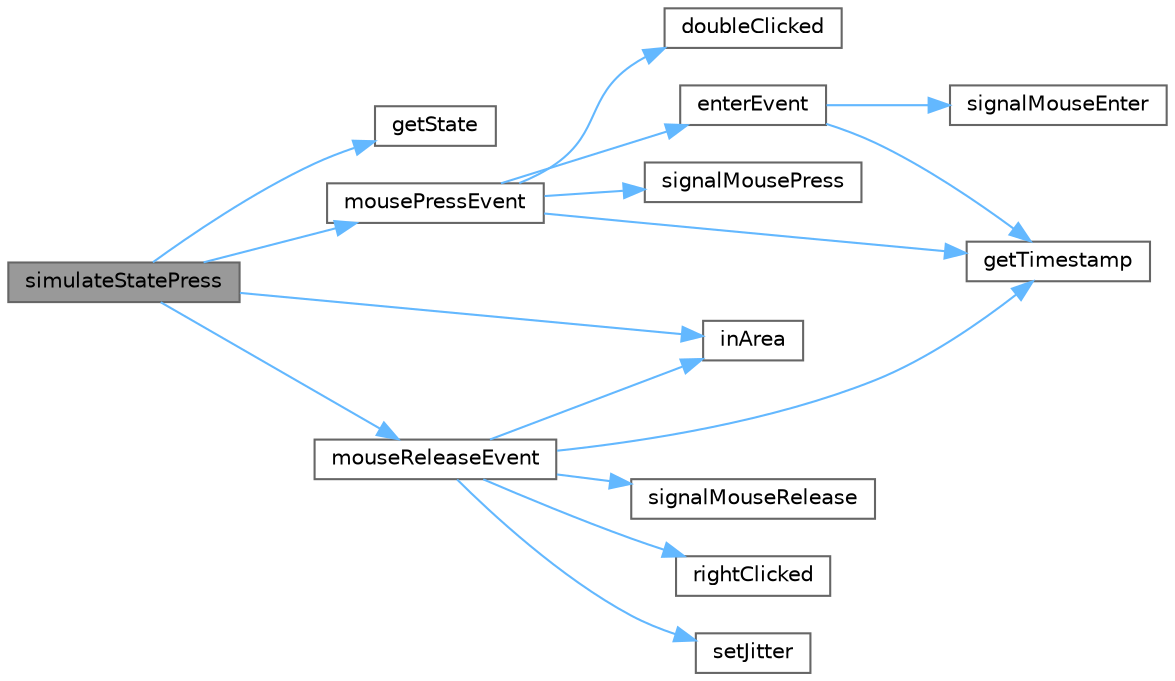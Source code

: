 digraph "simulateStatePress"
{
 // LATEX_PDF_SIZE
  bgcolor="transparent";
  edge [fontname=Helvetica,fontsize=10,labelfontname=Helvetica,labelfontsize=10];
  node [fontname=Helvetica,fontsize=10,shape=box,height=0.2,width=0.4];
  rankdir="LR";
  Node1 [id="Node000001",label="simulateStatePress",height=0.2,width=0.4,color="gray40", fillcolor="grey60", style="filled", fontcolor="black",tooltip="模拟按下状态"];
  Node1 -> Node2 [id="edge1_Node000001_Node000002",color="steelblue1",style="solid",tooltip=" "];
  Node2 [id="Node000002",label="getState",height=0.2,width=0.4,color="grey40", fillcolor="white", style="filled",URL="$class_interactive_button_base.html#a08078bc1b235f535287ad0bcb16d7dad",tooltip="获取按钮状态"];
  Node1 -> Node3 [id="edge2_Node000001_Node000003",color="steelblue1",style="solid",tooltip=" "];
  Node3 [id="Node000003",label="inArea",height=0.2,width=0.4,color="grey40", fillcolor="white", style="filled",URL="$class_interactive_button_base.html#ae688d02b7d117fdedb8261b7b78e7ed4",tooltip="判断点是否在按钮区域内"];
  Node1 -> Node4 [id="edge3_Node000001_Node000004",color="steelblue1",style="solid",tooltip=" "];
  Node4 [id="Node000004",label="mousePressEvent",height=0.2,width=0.4,color="grey40", fillcolor="white", style="filled",URL="$class_interactive_button_base.html#a7523c71b2bf60975302287ec8923f80e",tooltip="鼠标按下事件"];
  Node4 -> Node5 [id="edge4_Node000004_Node000005",color="steelblue1",style="solid",tooltip=" "];
  Node5 [id="Node000005",label="doubleClicked",height=0.2,width=0.4,color="grey40", fillcolor="white", style="filled",URL="$class_interactive_button_base.html#ac788a1e254cb7f54fb21e3648d929f39",tooltip="双击事件"];
  Node4 -> Node6 [id="edge5_Node000004_Node000006",color="steelblue1",style="solid",tooltip=" "];
  Node6 [id="Node000006",label="enterEvent",height=0.2,width=0.4,color="grey40", fillcolor="white", style="filled",URL="$class_interactive_button_base.html#ae30868492e047dc485c73e92d33a0b1d",tooltip="鼠标进入事件"];
  Node6 -> Node7 [id="edge6_Node000006_Node000007",color="steelblue1",style="solid",tooltip=" "];
  Node7 [id="Node000007",label="getTimestamp",height=0.2,width=0.4,color="grey40", fillcolor="white", style="filled",URL="$class_interactive_button_base.html#ac736b96b79fa9899eda7c580f430325c",tooltip="获取现行时间戳，13位，精确到毫秒"];
  Node6 -> Node8 [id="edge7_Node000006_Node000008",color="steelblue1",style="solid",tooltip=" "];
  Node8 [id="Node000008",label="signalMouseEnter",height=0.2,width=0.4,color="grey40", fillcolor="white", style="filled",URL="$class_interactive_button_base.html#a6fba9534db8d777139949b6270cf665a",tooltip="鼠标进入"];
  Node4 -> Node7 [id="edge8_Node000004_Node000007",color="steelblue1",style="solid",tooltip=" "];
  Node4 -> Node9 [id="edge9_Node000004_Node000009",color="steelblue1",style="solid",tooltip=" "];
  Node9 [id="Node000009",label="signalMousePress",height=0.2,width=0.4,color="grey40", fillcolor="white", style="filled",URL="$class_interactive_button_base.html#afc357778fbd3190014dc87338d6e5916",tooltip="鼠标按下"];
  Node1 -> Node10 [id="edge10_Node000001_Node000010",color="steelblue1",style="solid",tooltip=" "];
  Node10 [id="Node000010",label="mouseReleaseEvent",height=0.2,width=0.4,color="grey40", fillcolor="white", style="filled",URL="$class_interactive_button_base.html#a2de3e1806dc8e5d659fc1f35545a5b87",tooltip="鼠标松开事件"];
  Node10 -> Node7 [id="edge11_Node000010_Node000007",color="steelblue1",style="solid",tooltip=" "];
  Node10 -> Node3 [id="edge12_Node000010_Node000003",color="steelblue1",style="solid",tooltip=" "];
  Node10 -> Node11 [id="edge13_Node000010_Node000011",color="steelblue1",style="solid",tooltip=" "];
  Node11 [id="Node000011",label="rightClicked",height=0.2,width=0.4,color="grey40", fillcolor="white", style="filled",URL="$class_interactive_button_base.html#ac848ddf0c5fee7b7fde8f1adade10853",tooltip="右键点击事件"];
  Node10 -> Node12 [id="edge14_Node000010_Node000012",color="steelblue1",style="solid",tooltip=" "];
  Node12 [id="Node000012",label="setJitter",height=0.2,width=0.4,color="grey40", fillcolor="white", style="filled",URL="$class_interactive_button_base.html#a758eda9dfa00628680985d03a7694192",tooltip="设置抖动动画"];
  Node10 -> Node13 [id="edge15_Node000010_Node000013",color="steelblue1",style="solid",tooltip=" "];
  Node13 [id="Node000013",label="signalMouseRelease",height=0.2,width=0.4,color="grey40", fillcolor="white", style="filled",URL="$class_interactive_button_base.html#a6ddecd09c5045930f050172664f6c739",tooltip="鼠标松开"];
}
